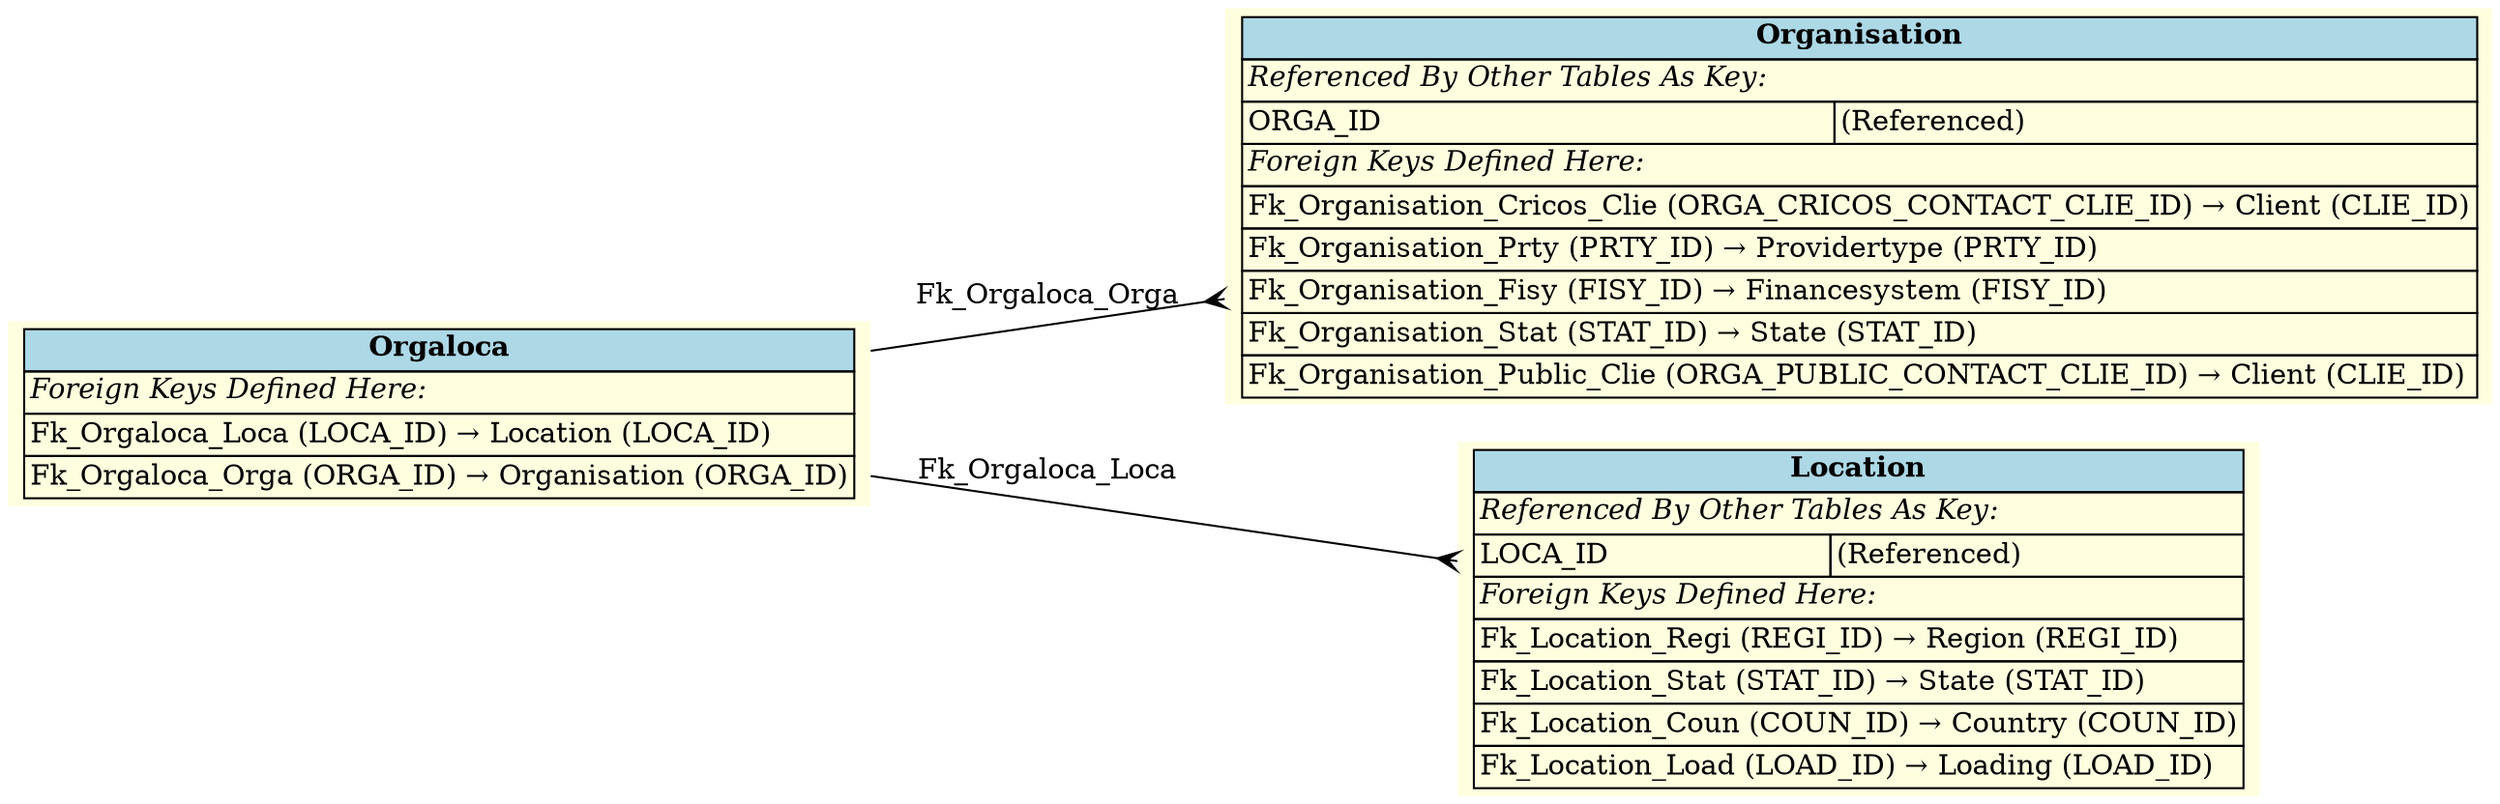 digraph ERD {
  rankdir=LR;
  node [shape=plaintext, style=filled, fillcolor=lightyellow];
  edge [arrowhead=crow, arrowtail=none, dir=both, labelfontsize=10];

  "Organisation" [
    label=<
    <TABLE BORDER="0" CELLBORDER="1" CELLSPACING="0" BGCOLOR="lightyellow">
      <TR><TD COLSPAN="2" BGCOLOR="lightblue"><B>Organisation</B></TD></TR>
      <TR><TD COLSPAN="2" ALIGN="LEFT"><I>Referenced By Other Tables As Key:</I></TD></TR>
      <TR><TD ALIGN="LEFT">ORGA_ID</TD><TD ALIGN="LEFT">(Referenced)</TD></TR>
      <TR><TD COLSPAN="2" ALIGN="LEFT"><I>Foreign Keys Defined Here:</I></TD></TR>
      <TR><TD ALIGN="LEFT" COLSPAN="2">Fk_Organisation_Cricos_Clie (ORGA_CRICOS_CONTACT_CLIE_ID) &rarr; Client (CLIE_ID)</TD></TR>
      <TR><TD ALIGN="LEFT" COLSPAN="2">Fk_Organisation_Prty (PRTY_ID) &rarr; Providertype (PRTY_ID)</TD></TR>
      <TR><TD ALIGN="LEFT" COLSPAN="2">Fk_Organisation_Fisy (FISY_ID) &rarr; Financesystem (FISY_ID)</TD></TR>
      <TR><TD ALIGN="LEFT" COLSPAN="2">Fk_Organisation_Stat (STAT_ID) &rarr; State (STAT_ID)</TD></TR>
      <TR><TD ALIGN="LEFT" COLSPAN="2">Fk_Organisation_Public_Clie (ORGA_PUBLIC_CONTACT_CLIE_ID) &rarr; Client (CLIE_ID)</TD></TR>
    </TABLE>
    >
  ];

  "Orgaloca" [
    label=<
    <TABLE BORDER="0" CELLBORDER="1" CELLSPACING="0" BGCOLOR="lightyellow">
      <TR><TD COLSPAN="2" BGCOLOR="lightblue"><B>Orgaloca</B></TD></TR>
      <TR><TD COLSPAN="2" ALIGN="LEFT"><I>Foreign Keys Defined Here:</I></TD></TR>
      <TR><TD ALIGN="LEFT" COLSPAN="2">Fk_Orgaloca_Loca (LOCA_ID) &rarr; Location (LOCA_ID)</TD></TR>
      <TR><TD ALIGN="LEFT" COLSPAN="2">Fk_Orgaloca_Orga (ORGA_ID) &rarr; Organisation (ORGA_ID)</TD></TR>
    </TABLE>
    >
  ];

  "Location" [
    label=<
    <TABLE BORDER="0" CELLBORDER="1" CELLSPACING="0" BGCOLOR="lightyellow">
      <TR><TD COLSPAN="2" BGCOLOR="lightblue"><B>Location</B></TD></TR>
      <TR><TD COLSPAN="2" ALIGN="LEFT"><I>Referenced By Other Tables As Key:</I></TD></TR>
      <TR><TD ALIGN="LEFT">LOCA_ID</TD><TD ALIGN="LEFT">(Referenced)</TD></TR>
      <TR><TD COLSPAN="2" ALIGN="LEFT"><I>Foreign Keys Defined Here:</I></TD></TR>
      <TR><TD ALIGN="LEFT" COLSPAN="2">Fk_Location_Regi (REGI_ID) &rarr; Region (REGI_ID)</TD></TR>
      <TR><TD ALIGN="LEFT" COLSPAN="2">Fk_Location_Stat (STAT_ID) &rarr; State (STAT_ID)</TD></TR>
      <TR><TD ALIGN="LEFT" COLSPAN="2">Fk_Location_Coun (COUN_ID) &rarr; Country (COUN_ID)</TD></TR>
      <TR><TD ALIGN="LEFT" COLSPAN="2">Fk_Location_Load (LOAD_ID) &rarr; Loading (LOAD_ID)</TD></TR>
    </TABLE>
    >
  ];

  "Orgaloca" -> "Location" [label=" Fk_Orgaloca_Loca "];
  "Orgaloca" -> "Organisation" [label=" Fk_Orgaloca_Orga "];
}

